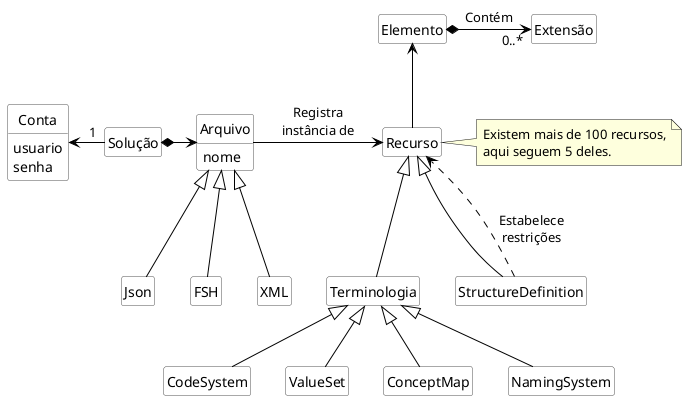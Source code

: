 @startuml dominio

hide circle
hide methods
hide empty members

skinparam class {
    BackgroundColor White
    ArrowColor Black
    BorderColor #505050
}

class Conta {
    usuario
    senha
}

class Solução {
}

class Arquivo {
    nome
}

class Json {
}

class FSH {
}

class XML {
}

class Recurso {
}

class Terminologia {
}

class CodeSystem {
}

class ValueSet {
}

class ConceptMap {
}

class NamingSystem {
}

class StructureDefinition {
}

class Elemento {}
class Extensão {}

Terminologia -up-|> Recurso
StructureDefinition -up-|> Recurso
StructureDefinition ..> Recurso : Estabelece\nrestrições
CodeSystem -up-|> Terminologia
ValueSet -up-|> Terminologia
ConceptMap -up-|> Terminologia
NamingSystem -up-|> Terminologia

Arquivo -right-> Recurso : "Registra\ninstância de"
Solução *-right-> Arquivo
Solução "1" -left-> Conta

XML -up-|> Arquivo
Json -up-|> Arquivo
FSH -up-|> Arquivo

note "Existem mais de 100 recursos,\naqui seguem 5 deles." as Nota
Recurso .right. Nota

Recurso -up-> Elemento
Elemento *-right-> "0..*" Extensão : Contém
@enduml
